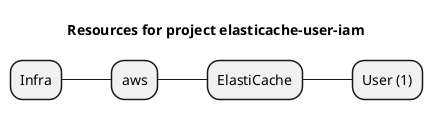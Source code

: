 @startmindmap
title Resources for project elasticache-user-iam
skinparam monochrome true
+ Infra
++ aws
+++ ElastiCache
++++ User (1)
@endmindmap